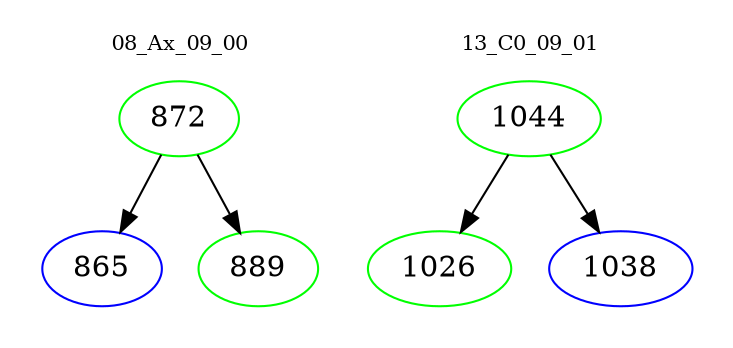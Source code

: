 digraph{
subgraph cluster_0 {
color = white
label = "08_Ax_09_00";
fontsize=10;
T0_872 [label="872", color="green"]
T0_872 -> T0_865 [color="black"]
T0_865 [label="865", color="blue"]
T0_872 -> T0_889 [color="black"]
T0_889 [label="889", color="green"]
}
subgraph cluster_1 {
color = white
label = "13_C0_09_01";
fontsize=10;
T1_1044 [label="1044", color="green"]
T1_1044 -> T1_1026 [color="black"]
T1_1026 [label="1026", color="green"]
T1_1044 -> T1_1038 [color="black"]
T1_1038 [label="1038", color="blue"]
}
}
